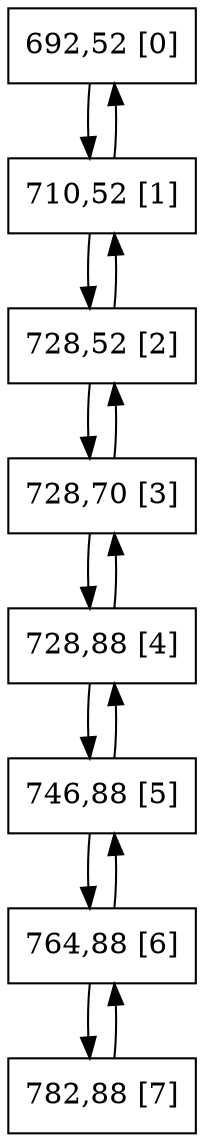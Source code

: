 digraph G {
graph [bgcolor=white size="20,20"]
node [shape=circle color=black]
0[shape = polygon, sides = 4, label="692,52 [0]", pos = "0,4.5!" ];
1[shape = polygon, sides = 4, label="710,52 [1]", pos = "2.25,4.5!" ];
2[shape = polygon, sides = 4, label="728,52 [2]", pos = "4.5,4.5!" ];
3[shape = polygon, sides = 4, label="728,70 [3]", pos = "4.5,2.25!" ];
4[shape = polygon, sides = 4, label="728,88 [4]", pos = "4.5,0!" ];
5[shape = polygon, sides = 4, label="746,88 [5]", pos = "6.75,0!" ];
6[shape = polygon, sides = 4, label="764,88 [6]", pos = "9,0!" ];
7[shape = polygon, sides = 4, label="782,88 [7]", pos = "11.25,0!" ];
0->1 ;
1->0 ;
1->2 ;
2->1 ;
2->3 ;
3->2 ;
3->4 ;
4->3 ;
4->5 ;
5->4 ;
5->6 ;
6->5 ;
6->7 ;
7->6 ;
}
